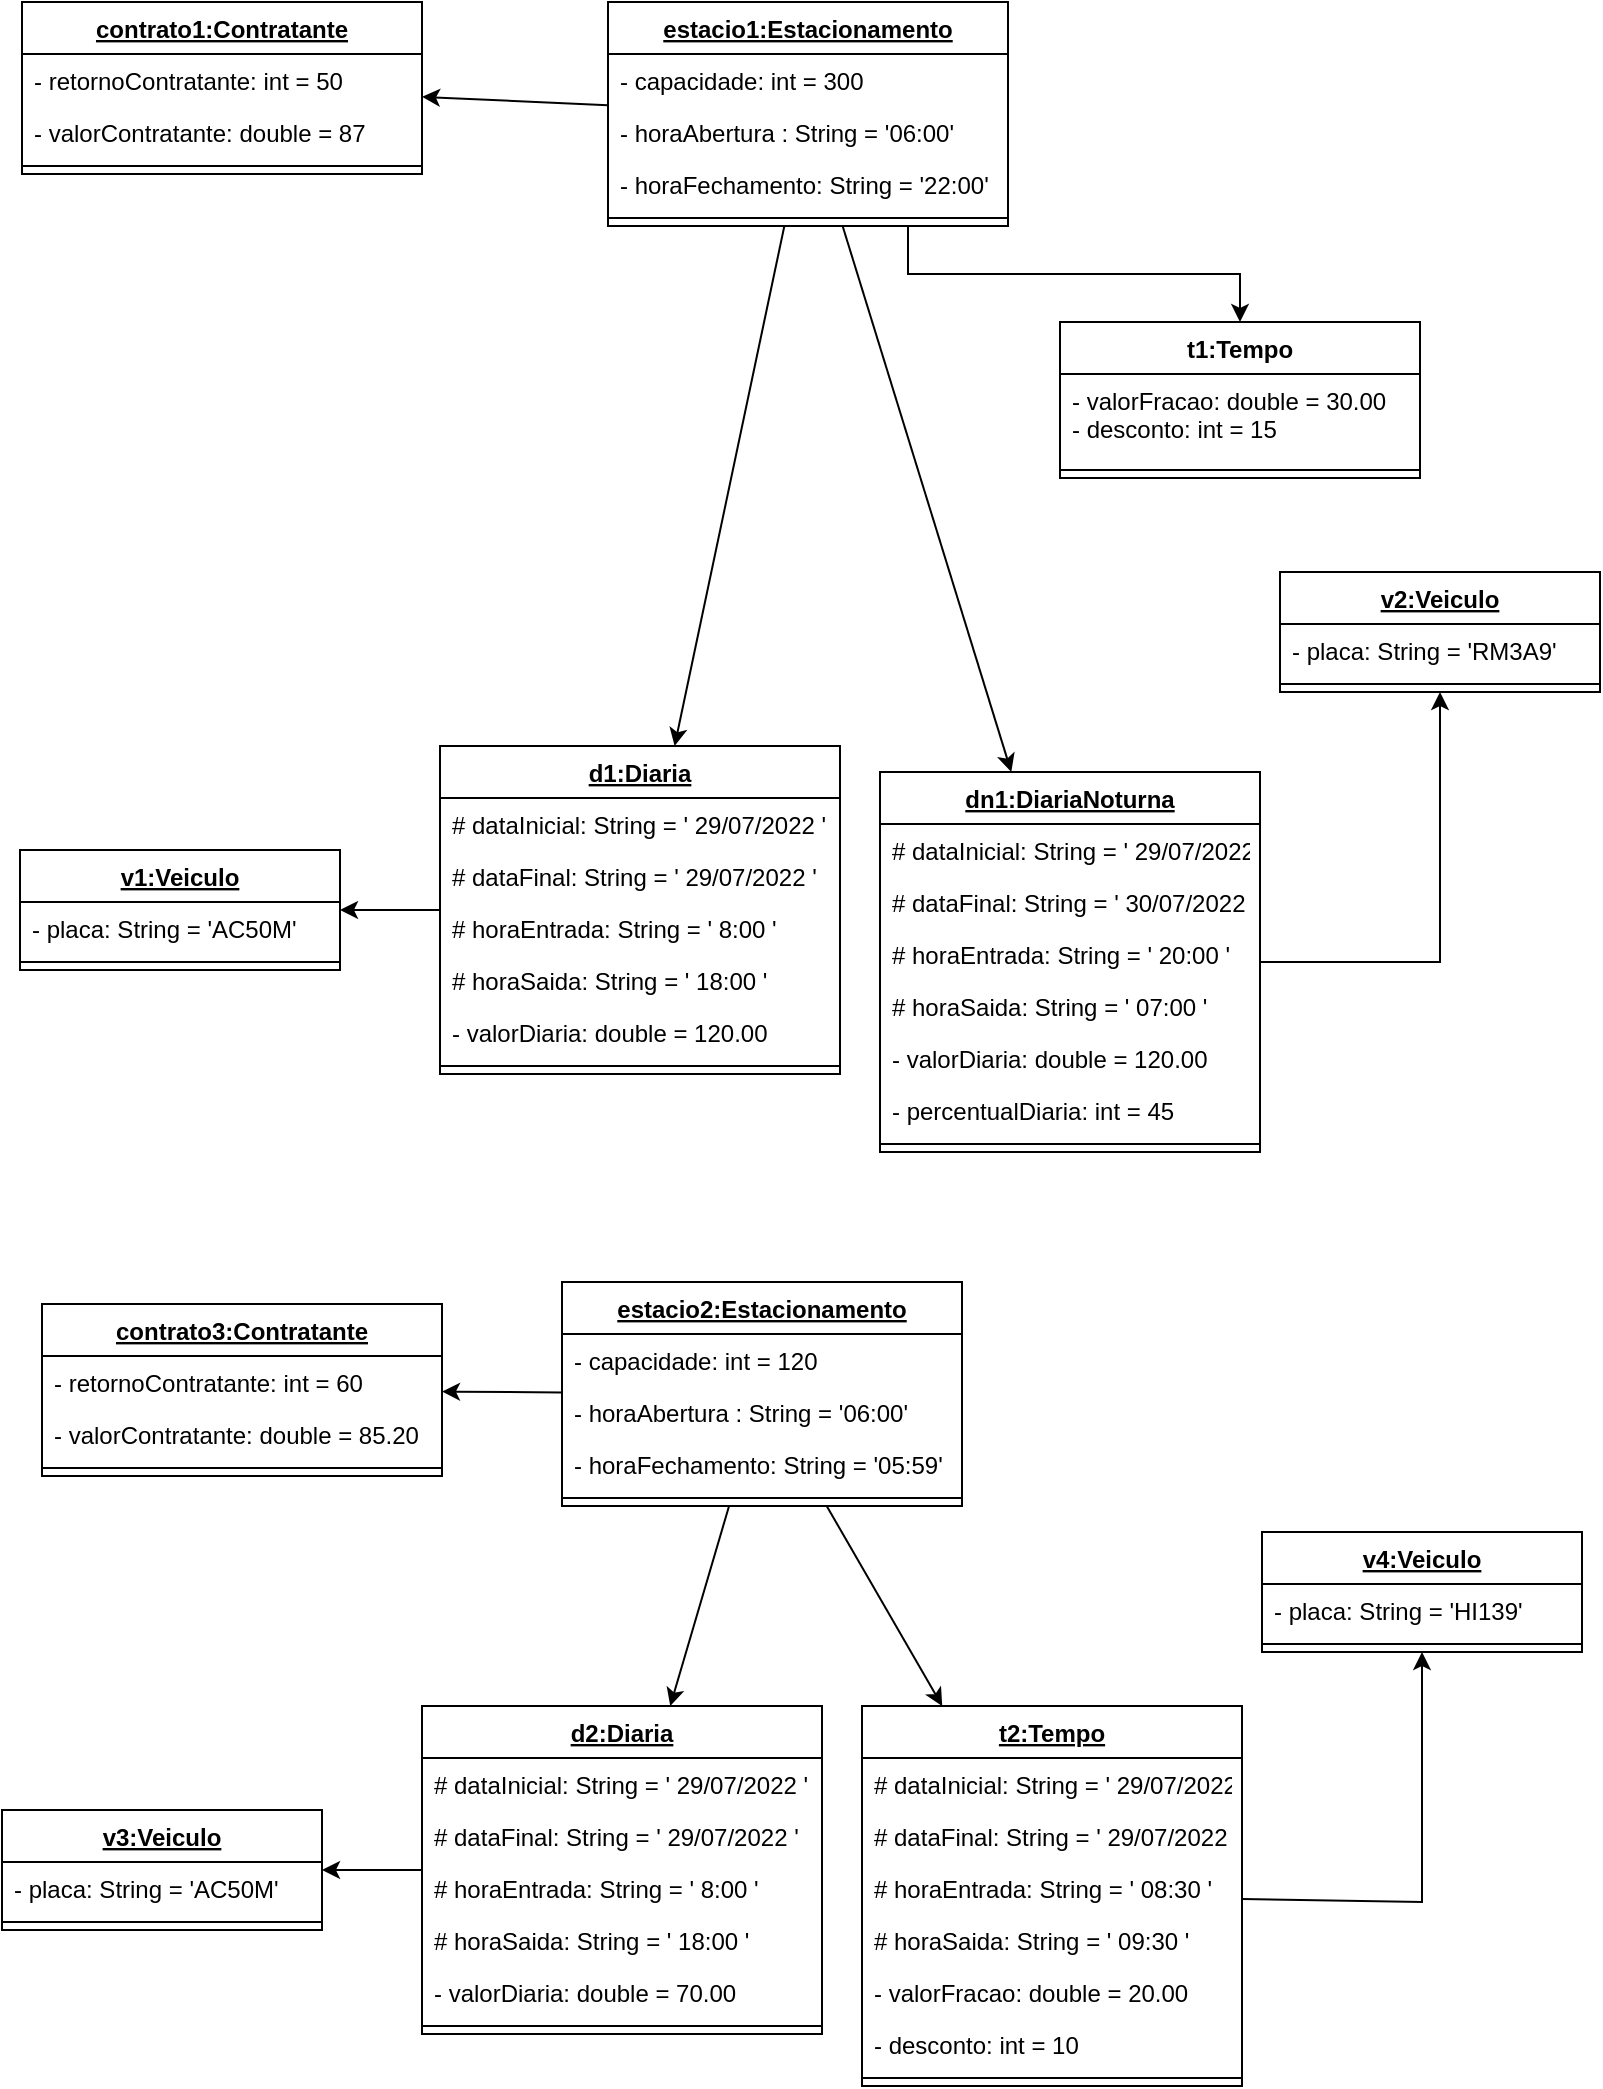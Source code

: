 <mxfile version="20.2.1" type="device"><diagram id="C5RBs43oDa-KdzZeNtuy" name="Page-1"><mxGraphModel dx="868" dy="-701" grid="1" gridSize="10" guides="1" tooltips="1" connect="1" arrows="1" fold="1" page="1" pageScale="1" pageWidth="827" pageHeight="1169" math="0" shadow="0"><root><mxCell id="WIyWlLk6GJQsqaUBKTNV-0"/><mxCell id="WIyWlLk6GJQsqaUBKTNV-1" parent="WIyWlLk6GJQsqaUBKTNV-0"/><mxCell id="yY0vLGb8WacWqoNhdymL-21" style="edgeStyle=orthogonalEdgeStyle;rounded=0;orthogonalLoop=1;jettySize=auto;html=1;exitX=0.75;exitY=1;exitDx=0;exitDy=0;entryX=0.5;entryY=0;entryDx=0;entryDy=0;" edge="1" parent="WIyWlLk6GJQsqaUBKTNV-1" source="oDm-lHDS52OU1AJHAM5z-78" target="yY0vLGb8WacWqoNhdymL-14"><mxGeometry relative="1" as="geometry"/></mxCell><mxCell id="oDm-lHDS52OU1AJHAM5z-78" value="estacio1:Estacionamento" style="swimlane;fontStyle=5;align=center;verticalAlign=top;childLayout=stackLayout;horizontal=1;startSize=26;horizontalStack=0;resizeParent=1;resizeParentMax=0;resizeLast=0;collapsible=1;marginBottom=0;" parent="WIyWlLk6GJQsqaUBKTNV-1" vertex="1"><mxGeometry x="314" y="1240" width="200" height="112" as="geometry"/></mxCell><mxCell id="oDm-lHDS52OU1AJHAM5z-79" value="- capacidade: int = 300" style="text;strokeColor=none;fillColor=none;align=left;verticalAlign=top;spacingLeft=4;spacingRight=4;overflow=hidden;rotatable=0;points=[[0,0.5],[1,0.5]];portConstraint=eastwest;" parent="oDm-lHDS52OU1AJHAM5z-78" vertex="1"><mxGeometry y="26" width="200" height="26" as="geometry"/></mxCell><mxCell id="oDm-lHDS52OU1AJHAM5z-80" value="- horaAbertura : String = '06:00'" style="text;strokeColor=none;fillColor=none;align=left;verticalAlign=top;spacingLeft=4;spacingRight=4;overflow=hidden;rotatable=0;points=[[0,0.5],[1,0.5]];portConstraint=eastwest;" parent="oDm-lHDS52OU1AJHAM5z-78" vertex="1"><mxGeometry y="52" width="200" height="26" as="geometry"/></mxCell><mxCell id="oDm-lHDS52OU1AJHAM5z-81" value="- horaFechamento: String = '22:00'" style="text;strokeColor=none;fillColor=none;align=left;verticalAlign=top;spacingLeft=4;spacingRight=4;overflow=hidden;rotatable=0;points=[[0,0.5],[1,0.5]];portConstraint=eastwest;" parent="oDm-lHDS52OU1AJHAM5z-78" vertex="1"><mxGeometry y="78" width="200" height="26" as="geometry"/></mxCell><mxCell id="oDm-lHDS52OU1AJHAM5z-82" value="" style="line;strokeWidth=1;fillColor=none;align=left;verticalAlign=middle;spacingTop=-1;spacingLeft=3;spacingRight=3;rotatable=0;labelPosition=right;points=[];portConstraint=eastwest;" parent="oDm-lHDS52OU1AJHAM5z-78" vertex="1"><mxGeometry y="104" width="200" height="8" as="geometry"/></mxCell><mxCell id="oDm-lHDS52OU1AJHAM5z-83" value="contrato1:Contratante" style="swimlane;fontStyle=5;align=center;verticalAlign=top;childLayout=stackLayout;horizontal=1;startSize=26;horizontalStack=0;resizeParent=1;resizeParentMax=0;resizeLast=0;collapsible=1;marginBottom=0;" parent="WIyWlLk6GJQsqaUBKTNV-1" vertex="1"><mxGeometry x="21" y="1240" width="200" height="86" as="geometry"/></mxCell><mxCell id="oDm-lHDS52OU1AJHAM5z-84" value="- retornoContratante: int = 50" style="text;strokeColor=none;fillColor=none;align=left;verticalAlign=top;spacingLeft=4;spacingRight=4;overflow=hidden;rotatable=0;points=[[0,0.5],[1,0.5]];portConstraint=eastwest;" parent="oDm-lHDS52OU1AJHAM5z-83" vertex="1"><mxGeometry y="26" width="200" height="26" as="geometry"/></mxCell><mxCell id="oDm-lHDS52OU1AJHAM5z-85" value="- valorContratante: double = 87" style="text;strokeColor=none;fillColor=none;align=left;verticalAlign=top;spacingLeft=4;spacingRight=4;overflow=hidden;rotatable=0;points=[[0,0.5],[1,0.5]];portConstraint=eastwest;" parent="oDm-lHDS52OU1AJHAM5z-83" vertex="1"><mxGeometry y="52" width="200" height="26" as="geometry"/></mxCell><mxCell id="oDm-lHDS52OU1AJHAM5z-86" value="" style="line;strokeWidth=1;fillColor=none;align=left;verticalAlign=middle;spacingTop=-1;spacingLeft=3;spacingRight=3;rotatable=0;labelPosition=right;points=[];portConstraint=eastwest;" parent="oDm-lHDS52OU1AJHAM5z-83" vertex="1"><mxGeometry y="78" width="200" height="8" as="geometry"/></mxCell><mxCell id="oDm-lHDS52OU1AJHAM5z-87" value="" style="endArrow=classic;html=1;rounded=0;" parent="WIyWlLk6GJQsqaUBKTNV-1" source="oDm-lHDS52OU1AJHAM5z-78" target="oDm-lHDS52OU1AJHAM5z-83" edge="1"><mxGeometry width="50" height="50" relative="1" as="geometry"><mxPoint x="400" y="1485" as="sourcePoint"/><mxPoint x="450" y="1435" as="targetPoint"/></mxGeometry></mxCell><mxCell id="oDm-lHDS52OU1AJHAM5z-88" value="v1:Veiculo" style="swimlane;fontStyle=5;align=center;verticalAlign=top;childLayout=stackLayout;horizontal=1;startSize=26;horizontalStack=0;resizeParent=1;resizeParentMax=0;resizeLast=0;collapsible=1;marginBottom=0;" parent="WIyWlLk6GJQsqaUBKTNV-1" vertex="1"><mxGeometry x="20" y="1664" width="160" height="60" as="geometry"/></mxCell><mxCell id="oDm-lHDS52OU1AJHAM5z-89" value="- placa: String = 'AC50M'" style="text;strokeColor=none;fillColor=none;align=left;verticalAlign=top;spacingLeft=4;spacingRight=4;overflow=hidden;rotatable=0;points=[[0,0.5],[1,0.5]];portConstraint=eastwest;" parent="oDm-lHDS52OU1AJHAM5z-88" vertex="1"><mxGeometry y="26" width="160" height="26" as="geometry"/></mxCell><mxCell id="oDm-lHDS52OU1AJHAM5z-90" value="" style="line;strokeWidth=1;fillColor=none;align=left;verticalAlign=middle;spacingTop=-1;spacingLeft=3;spacingRight=3;rotatable=0;labelPosition=right;points=[];portConstraint=eastwest;" parent="oDm-lHDS52OU1AJHAM5z-88" vertex="1"><mxGeometry y="52" width="160" height="8" as="geometry"/></mxCell><mxCell id="oDm-lHDS52OU1AJHAM5z-91" value="v2:Veiculo" style="swimlane;fontStyle=5;align=center;verticalAlign=top;childLayout=stackLayout;horizontal=1;startSize=26;horizontalStack=0;resizeParent=1;resizeParentMax=0;resizeLast=0;collapsible=1;marginBottom=0;" parent="WIyWlLk6GJQsqaUBKTNV-1" vertex="1"><mxGeometry x="650" y="1525" width="160" height="60" as="geometry"/></mxCell><mxCell id="oDm-lHDS52OU1AJHAM5z-92" value="- placa: String = 'RM3A9'" style="text;strokeColor=none;fillColor=none;align=left;verticalAlign=top;spacingLeft=4;spacingRight=4;overflow=hidden;rotatable=0;points=[[0,0.5],[1,0.5]];portConstraint=eastwest;" parent="oDm-lHDS52OU1AJHAM5z-91" vertex="1"><mxGeometry y="26" width="160" height="26" as="geometry"/></mxCell><mxCell id="oDm-lHDS52OU1AJHAM5z-93" value="" style="line;strokeWidth=1;fillColor=none;align=left;verticalAlign=middle;spacingTop=-1;spacingLeft=3;spacingRight=3;rotatable=0;labelPosition=right;points=[];portConstraint=eastwest;" parent="oDm-lHDS52OU1AJHAM5z-91" vertex="1"><mxGeometry y="52" width="160" height="8" as="geometry"/></mxCell><mxCell id="oDm-lHDS52OU1AJHAM5z-94" value="d1:Diaria" style="swimlane;fontStyle=5;align=center;verticalAlign=top;childLayout=stackLayout;horizontal=1;startSize=26;horizontalStack=0;resizeParent=1;resizeParentMax=0;resizeLast=0;collapsible=1;marginBottom=0;" parent="WIyWlLk6GJQsqaUBKTNV-1" vertex="1"><mxGeometry x="230" y="1612" width="200" height="164" as="geometry"/></mxCell><mxCell id="oDm-lHDS52OU1AJHAM5z-95" value="# dataInicial: String = ' 29/07/2022 '" style="text;strokeColor=none;fillColor=none;align=left;verticalAlign=top;spacingLeft=4;spacingRight=4;overflow=hidden;rotatable=0;points=[[0,0.5],[1,0.5]];portConstraint=eastwest;" parent="oDm-lHDS52OU1AJHAM5z-94" vertex="1"><mxGeometry y="26" width="200" height="26" as="geometry"/></mxCell><mxCell id="oDm-lHDS52OU1AJHAM5z-96" value="# dataFinal: String = ' 29/07/2022 '" style="text;strokeColor=none;fillColor=none;align=left;verticalAlign=top;spacingLeft=4;spacingRight=4;overflow=hidden;rotatable=0;points=[[0,0.5],[1,0.5]];portConstraint=eastwest;" parent="oDm-lHDS52OU1AJHAM5z-94" vertex="1"><mxGeometry y="52" width="200" height="26" as="geometry"/></mxCell><mxCell id="oDm-lHDS52OU1AJHAM5z-97" value="# horaEntrada: String = ' 8:00 '" style="text;strokeColor=none;fillColor=none;align=left;verticalAlign=top;spacingLeft=4;spacingRight=4;overflow=hidden;rotatable=0;points=[[0,0.5],[1,0.5]];portConstraint=eastwest;" parent="oDm-lHDS52OU1AJHAM5z-94" vertex="1"><mxGeometry y="78" width="200" height="26" as="geometry"/></mxCell><mxCell id="oDm-lHDS52OU1AJHAM5z-98" value="# horaSaida: String = ' 18:00 ' " style="text;strokeColor=none;fillColor=none;align=left;verticalAlign=top;spacingLeft=4;spacingRight=4;overflow=hidden;rotatable=0;points=[[0,0.5],[1,0.5]];portConstraint=eastwest;" parent="oDm-lHDS52OU1AJHAM5z-94" vertex="1"><mxGeometry y="104" width="200" height="26" as="geometry"/></mxCell><mxCell id="oDm-lHDS52OU1AJHAM5z-99" value="- valorDiaria: double = 120.00" style="text;strokeColor=none;fillColor=none;align=left;verticalAlign=top;spacingLeft=4;spacingRight=4;overflow=hidden;rotatable=0;points=[[0,0.5],[1,0.5]];portConstraint=eastwest;" parent="oDm-lHDS52OU1AJHAM5z-94" vertex="1"><mxGeometry y="130" width="200" height="26" as="geometry"/></mxCell><mxCell id="oDm-lHDS52OU1AJHAM5z-100" value="" style="line;strokeWidth=1;fillColor=none;align=left;verticalAlign=middle;spacingTop=-1;spacingLeft=3;spacingRight=3;rotatable=0;labelPosition=right;points=[];portConstraint=eastwest;" parent="oDm-lHDS52OU1AJHAM5z-94" vertex="1"><mxGeometry y="156" width="200" height="8" as="geometry"/></mxCell><mxCell id="oDm-lHDS52OU1AJHAM5z-101" value="dn1:DiariaNoturna" style="swimlane;fontStyle=5;align=center;verticalAlign=top;childLayout=stackLayout;horizontal=1;startSize=26;horizontalStack=0;resizeParent=1;resizeParentMax=0;resizeLast=0;collapsible=1;marginBottom=0;" parent="WIyWlLk6GJQsqaUBKTNV-1" vertex="1"><mxGeometry x="450" y="1625" width="190" height="190" as="geometry"/></mxCell><mxCell id="oDm-lHDS52OU1AJHAM5z-102" value="# dataInicial: String = ' 29/07/2022 '" style="text;strokeColor=none;fillColor=none;align=left;verticalAlign=top;spacingLeft=4;spacingRight=4;overflow=hidden;rotatable=0;points=[[0,0.5],[1,0.5]];portConstraint=eastwest;" parent="oDm-lHDS52OU1AJHAM5z-101" vertex="1"><mxGeometry y="26" width="190" height="26" as="geometry"/></mxCell><mxCell id="oDm-lHDS52OU1AJHAM5z-103" value="# dataFinal: String = ' 30/07/2022 '" style="text;strokeColor=none;fillColor=none;align=left;verticalAlign=top;spacingLeft=4;spacingRight=4;overflow=hidden;rotatable=0;points=[[0,0.5],[1,0.5]];portConstraint=eastwest;" parent="oDm-lHDS52OU1AJHAM5z-101" vertex="1"><mxGeometry y="52" width="190" height="26" as="geometry"/></mxCell><mxCell id="oDm-lHDS52OU1AJHAM5z-104" value="# horaEntrada: String = ' 20:00 '" style="text;strokeColor=none;fillColor=none;align=left;verticalAlign=top;spacingLeft=4;spacingRight=4;overflow=hidden;rotatable=0;points=[[0,0.5],[1,0.5]];portConstraint=eastwest;" parent="oDm-lHDS52OU1AJHAM5z-101" vertex="1"><mxGeometry y="78" width="190" height="26" as="geometry"/></mxCell><mxCell id="oDm-lHDS52OU1AJHAM5z-105" value="# horaSaida: String = ' 07:00 '" style="text;strokeColor=none;fillColor=none;align=left;verticalAlign=top;spacingLeft=4;spacingRight=4;overflow=hidden;rotatable=0;points=[[0,0.5],[1,0.5]];portConstraint=eastwest;" parent="oDm-lHDS52OU1AJHAM5z-101" vertex="1"><mxGeometry y="104" width="190" height="26" as="geometry"/></mxCell><mxCell id="oDm-lHDS52OU1AJHAM5z-106" value="- valorDiaria: double = 120.00" style="text;strokeColor=none;fillColor=none;align=left;verticalAlign=top;spacingLeft=4;spacingRight=4;overflow=hidden;rotatable=0;points=[[0,0.5],[1,0.5]];portConstraint=eastwest;" parent="oDm-lHDS52OU1AJHAM5z-101" vertex="1"><mxGeometry y="130" width="190" height="26" as="geometry"/></mxCell><mxCell id="oDm-lHDS52OU1AJHAM5z-107" value="- percentualDiaria: int = 45" style="text;strokeColor=none;fillColor=none;align=left;verticalAlign=top;spacingLeft=4;spacingRight=4;overflow=hidden;rotatable=0;points=[[0,0.5],[1,0.5]];portConstraint=eastwest;" parent="oDm-lHDS52OU1AJHAM5z-101" vertex="1"><mxGeometry y="156" width="190" height="26" as="geometry"/></mxCell><mxCell id="oDm-lHDS52OU1AJHAM5z-108" value="" style="line;strokeWidth=1;fillColor=none;align=left;verticalAlign=middle;spacingTop=-1;spacingLeft=3;spacingRight=3;rotatable=0;labelPosition=right;points=[];portConstraint=eastwest;" parent="oDm-lHDS52OU1AJHAM5z-101" vertex="1"><mxGeometry y="182" width="190" height="8" as="geometry"/></mxCell><mxCell id="oDm-lHDS52OU1AJHAM5z-109" value="" style="endArrow=classic;html=1;rounded=0;" parent="WIyWlLk6GJQsqaUBKTNV-1" source="oDm-lHDS52OU1AJHAM5z-94" target="oDm-lHDS52OU1AJHAM5z-88" edge="1"><mxGeometry width="50" height="50" relative="1" as="geometry"><mxPoint x="390" y="1675" as="sourcePoint"/><mxPoint x="440" y="1625" as="targetPoint"/></mxGeometry></mxCell><mxCell id="oDm-lHDS52OU1AJHAM5z-110" value="" style="endArrow=classic;html=1;rounded=0;" parent="WIyWlLk6GJQsqaUBKTNV-1" source="oDm-lHDS52OU1AJHAM5z-101" target="oDm-lHDS52OU1AJHAM5z-91" edge="1"><mxGeometry width="50" height="50" relative="1" as="geometry"><mxPoint x="320" y="1825" as="sourcePoint"/><mxPoint x="370" y="1775" as="targetPoint"/><Array as="points"><mxPoint x="730" y="1720"/></Array></mxGeometry></mxCell><mxCell id="oDm-lHDS52OU1AJHAM5z-111" value="" style="endArrow=classic;html=1;rounded=0;" parent="WIyWlLk6GJQsqaUBKTNV-1" source="oDm-lHDS52OU1AJHAM5z-78" target="oDm-lHDS52OU1AJHAM5z-94" edge="1"><mxGeometry width="50" height="50" relative="1" as="geometry"><mxPoint x="340" y="1515" as="sourcePoint"/><mxPoint x="460" y="1595" as="targetPoint"/></mxGeometry></mxCell><mxCell id="oDm-lHDS52OU1AJHAM5z-112" value="" style="endArrow=classic;html=1;rounded=0;" parent="WIyWlLk6GJQsqaUBKTNV-1" source="oDm-lHDS52OU1AJHAM5z-78" target="oDm-lHDS52OU1AJHAM5z-101" edge="1"><mxGeometry width="50" height="50" relative="1" as="geometry"><mxPoint x="410" y="1645" as="sourcePoint"/><mxPoint x="460" y="1595" as="targetPoint"/></mxGeometry></mxCell><mxCell id="oDm-lHDS52OU1AJHAM5z-113" value="estacio2:Estacionamento" style="swimlane;fontStyle=5;align=center;verticalAlign=top;childLayout=stackLayout;horizontal=1;startSize=26;horizontalStack=0;resizeParent=1;resizeParentMax=0;resizeLast=0;collapsible=1;marginBottom=0;" parent="WIyWlLk6GJQsqaUBKTNV-1" vertex="1"><mxGeometry x="291" y="1880" width="200" height="112" as="geometry"/></mxCell><mxCell id="oDm-lHDS52OU1AJHAM5z-114" value="- capacidade: int = 120" style="text;strokeColor=none;fillColor=none;align=left;verticalAlign=top;spacingLeft=4;spacingRight=4;overflow=hidden;rotatable=0;points=[[0,0.5],[1,0.5]];portConstraint=eastwest;" parent="oDm-lHDS52OU1AJHAM5z-113" vertex="1"><mxGeometry y="26" width="200" height="26" as="geometry"/></mxCell><mxCell id="oDm-lHDS52OU1AJHAM5z-115" value="- horaAbertura : String = '06:00'" style="text;strokeColor=none;fillColor=none;align=left;verticalAlign=top;spacingLeft=4;spacingRight=4;overflow=hidden;rotatable=0;points=[[0,0.5],[1,0.5]];portConstraint=eastwest;" parent="oDm-lHDS52OU1AJHAM5z-113" vertex="1"><mxGeometry y="52" width="200" height="26" as="geometry"/></mxCell><mxCell id="oDm-lHDS52OU1AJHAM5z-116" value="- horaFechamento: String = '05:59'" style="text;strokeColor=none;fillColor=none;align=left;verticalAlign=top;spacingLeft=4;spacingRight=4;overflow=hidden;rotatable=0;points=[[0,0.5],[1,0.5]];portConstraint=eastwest;" parent="oDm-lHDS52OU1AJHAM5z-113" vertex="1"><mxGeometry y="78" width="200" height="26" as="geometry"/></mxCell><mxCell id="oDm-lHDS52OU1AJHAM5z-117" value="" style="line;strokeWidth=1;fillColor=none;align=left;verticalAlign=middle;spacingTop=-1;spacingLeft=3;spacingRight=3;rotatable=0;labelPosition=right;points=[];portConstraint=eastwest;" parent="oDm-lHDS52OU1AJHAM5z-113" vertex="1"><mxGeometry y="104" width="200" height="8" as="geometry"/></mxCell><mxCell id="oDm-lHDS52OU1AJHAM5z-118" value="contrato3:Contratante" style="swimlane;fontStyle=5;align=center;verticalAlign=top;childLayout=stackLayout;horizontal=1;startSize=26;horizontalStack=0;resizeParent=1;resizeParentMax=0;resizeLast=0;collapsible=1;marginBottom=0;" parent="WIyWlLk6GJQsqaUBKTNV-1" vertex="1"><mxGeometry x="31" y="1891" width="200" height="86" as="geometry"/></mxCell><mxCell id="oDm-lHDS52OU1AJHAM5z-119" value="- retornoContratante: int = 60" style="text;strokeColor=none;fillColor=none;align=left;verticalAlign=top;spacingLeft=4;spacingRight=4;overflow=hidden;rotatable=0;points=[[0,0.5],[1,0.5]];portConstraint=eastwest;" parent="oDm-lHDS52OU1AJHAM5z-118" vertex="1"><mxGeometry y="26" width="200" height="26" as="geometry"/></mxCell><mxCell id="oDm-lHDS52OU1AJHAM5z-120" value="- valorContratante: double = 85.20" style="text;strokeColor=none;fillColor=none;align=left;verticalAlign=top;spacingLeft=4;spacingRight=4;overflow=hidden;rotatable=0;points=[[0,0.5],[1,0.5]];portConstraint=eastwest;" parent="oDm-lHDS52OU1AJHAM5z-118" vertex="1"><mxGeometry y="52" width="200" height="26" as="geometry"/></mxCell><mxCell id="oDm-lHDS52OU1AJHAM5z-121" value="" style="line;strokeWidth=1;fillColor=none;align=left;verticalAlign=middle;spacingTop=-1;spacingLeft=3;spacingRight=3;rotatable=0;labelPosition=right;points=[];portConstraint=eastwest;" parent="oDm-lHDS52OU1AJHAM5z-118" vertex="1"><mxGeometry y="78" width="200" height="8" as="geometry"/></mxCell><mxCell id="oDm-lHDS52OU1AJHAM5z-122" value="" style="endArrow=classic;html=1;rounded=0;" parent="WIyWlLk6GJQsqaUBKTNV-1" source="oDm-lHDS52OU1AJHAM5z-113" target="oDm-lHDS52OU1AJHAM5z-118" edge="1"><mxGeometry width="50" height="50" relative="1" as="geometry"><mxPoint x="391" y="1965" as="sourcePoint"/><mxPoint x="441" y="1915" as="targetPoint"/></mxGeometry></mxCell><mxCell id="oDm-lHDS52OU1AJHAM5z-123" value="v3:Veiculo" style="swimlane;fontStyle=5;align=center;verticalAlign=top;childLayout=stackLayout;horizontal=1;startSize=26;horizontalStack=0;resizeParent=1;resizeParentMax=0;resizeLast=0;collapsible=1;marginBottom=0;" parent="WIyWlLk6GJQsqaUBKTNV-1" vertex="1"><mxGeometry x="11" y="2144" width="160" height="60" as="geometry"/></mxCell><mxCell id="oDm-lHDS52OU1AJHAM5z-124" value="- placa: String = 'AC50M'" style="text;strokeColor=none;fillColor=none;align=left;verticalAlign=top;spacingLeft=4;spacingRight=4;overflow=hidden;rotatable=0;points=[[0,0.5],[1,0.5]];portConstraint=eastwest;" parent="oDm-lHDS52OU1AJHAM5z-123" vertex="1"><mxGeometry y="26" width="160" height="26" as="geometry"/></mxCell><mxCell id="oDm-lHDS52OU1AJHAM5z-125" value="" style="line;strokeWidth=1;fillColor=none;align=left;verticalAlign=middle;spacingTop=-1;spacingLeft=3;spacingRight=3;rotatable=0;labelPosition=right;points=[];portConstraint=eastwest;" parent="oDm-lHDS52OU1AJHAM5z-123" vertex="1"><mxGeometry y="52" width="160" height="8" as="geometry"/></mxCell><mxCell id="oDm-lHDS52OU1AJHAM5z-126" value="v4:Veiculo" style="swimlane;fontStyle=5;align=center;verticalAlign=top;childLayout=stackLayout;horizontal=1;startSize=26;horizontalStack=0;resizeParent=1;resizeParentMax=0;resizeLast=0;collapsible=1;marginBottom=0;" parent="WIyWlLk6GJQsqaUBKTNV-1" vertex="1"><mxGeometry x="641" y="2005" width="160" height="60" as="geometry"/></mxCell><mxCell id="oDm-lHDS52OU1AJHAM5z-127" value="- placa: String = 'HI139'" style="text;strokeColor=none;fillColor=none;align=left;verticalAlign=top;spacingLeft=4;spacingRight=4;overflow=hidden;rotatable=0;points=[[0,0.5],[1,0.5]];portConstraint=eastwest;" parent="oDm-lHDS52OU1AJHAM5z-126" vertex="1"><mxGeometry y="26" width="160" height="26" as="geometry"/></mxCell><mxCell id="oDm-lHDS52OU1AJHAM5z-128" value="" style="line;strokeWidth=1;fillColor=none;align=left;verticalAlign=middle;spacingTop=-1;spacingLeft=3;spacingRight=3;rotatable=0;labelPosition=right;points=[];portConstraint=eastwest;" parent="oDm-lHDS52OU1AJHAM5z-126" vertex="1"><mxGeometry y="52" width="160" height="8" as="geometry"/></mxCell><mxCell id="oDm-lHDS52OU1AJHAM5z-129" value="d2:Diaria" style="swimlane;fontStyle=5;align=center;verticalAlign=top;childLayout=stackLayout;horizontal=1;startSize=26;horizontalStack=0;resizeParent=1;resizeParentMax=0;resizeLast=0;collapsible=1;marginBottom=0;" parent="WIyWlLk6GJQsqaUBKTNV-1" vertex="1"><mxGeometry x="221" y="2092" width="200" height="164" as="geometry"/></mxCell><mxCell id="oDm-lHDS52OU1AJHAM5z-130" value="# dataInicial: String = ' 29/07/2022 '" style="text;strokeColor=none;fillColor=none;align=left;verticalAlign=top;spacingLeft=4;spacingRight=4;overflow=hidden;rotatable=0;points=[[0,0.5],[1,0.5]];portConstraint=eastwest;" parent="oDm-lHDS52OU1AJHAM5z-129" vertex="1"><mxGeometry y="26" width="200" height="26" as="geometry"/></mxCell><mxCell id="oDm-lHDS52OU1AJHAM5z-131" value="# dataFinal: String = ' 29/07/2022 '" style="text;strokeColor=none;fillColor=none;align=left;verticalAlign=top;spacingLeft=4;spacingRight=4;overflow=hidden;rotatable=0;points=[[0,0.5],[1,0.5]];portConstraint=eastwest;" parent="oDm-lHDS52OU1AJHAM5z-129" vertex="1"><mxGeometry y="52" width="200" height="26" as="geometry"/></mxCell><mxCell id="oDm-lHDS52OU1AJHAM5z-132" value="# horaEntrada: String = ' 8:00 '" style="text;strokeColor=none;fillColor=none;align=left;verticalAlign=top;spacingLeft=4;spacingRight=4;overflow=hidden;rotatable=0;points=[[0,0.5],[1,0.5]];portConstraint=eastwest;" parent="oDm-lHDS52OU1AJHAM5z-129" vertex="1"><mxGeometry y="78" width="200" height="26" as="geometry"/></mxCell><mxCell id="oDm-lHDS52OU1AJHAM5z-133" value="# horaSaida: String = ' 18:00 ' " style="text;strokeColor=none;fillColor=none;align=left;verticalAlign=top;spacingLeft=4;spacingRight=4;overflow=hidden;rotatable=0;points=[[0,0.5],[1,0.5]];portConstraint=eastwest;" parent="oDm-lHDS52OU1AJHAM5z-129" vertex="1"><mxGeometry y="104" width="200" height="26" as="geometry"/></mxCell><mxCell id="oDm-lHDS52OU1AJHAM5z-134" value="- valorDiaria: double = 70.00" style="text;strokeColor=none;fillColor=none;align=left;verticalAlign=top;spacingLeft=4;spacingRight=4;overflow=hidden;rotatable=0;points=[[0,0.5],[1,0.5]];portConstraint=eastwest;" parent="oDm-lHDS52OU1AJHAM5z-129" vertex="1"><mxGeometry y="130" width="200" height="26" as="geometry"/></mxCell><mxCell id="oDm-lHDS52OU1AJHAM5z-135" value="" style="line;strokeWidth=1;fillColor=none;align=left;verticalAlign=middle;spacingTop=-1;spacingLeft=3;spacingRight=3;rotatable=0;labelPosition=right;points=[];portConstraint=eastwest;" parent="oDm-lHDS52OU1AJHAM5z-129" vertex="1"><mxGeometry y="156" width="200" height="8" as="geometry"/></mxCell><mxCell id="oDm-lHDS52OU1AJHAM5z-136" value="t2:Tempo" style="swimlane;fontStyle=5;align=center;verticalAlign=top;childLayout=stackLayout;horizontal=1;startSize=26;horizontalStack=0;resizeParent=1;resizeParentMax=0;resizeLast=0;collapsible=1;marginBottom=0;" parent="WIyWlLk6GJQsqaUBKTNV-1" vertex="1"><mxGeometry x="441" y="2092" width="190" height="190" as="geometry"/></mxCell><mxCell id="oDm-lHDS52OU1AJHAM5z-137" value="# dataInicial: String = ' 29/07/2022 '" style="text;strokeColor=none;fillColor=none;align=left;verticalAlign=top;spacingLeft=4;spacingRight=4;overflow=hidden;rotatable=0;points=[[0,0.5],[1,0.5]];portConstraint=eastwest;" parent="oDm-lHDS52OU1AJHAM5z-136" vertex="1"><mxGeometry y="26" width="190" height="26" as="geometry"/></mxCell><mxCell id="oDm-lHDS52OU1AJHAM5z-138" value="# dataFinal: String = ' 29/07/2022 '" style="text;strokeColor=none;fillColor=none;align=left;verticalAlign=top;spacingLeft=4;spacingRight=4;overflow=hidden;rotatable=0;points=[[0,0.5],[1,0.5]];portConstraint=eastwest;" parent="oDm-lHDS52OU1AJHAM5z-136" vertex="1"><mxGeometry y="52" width="190" height="26" as="geometry"/></mxCell><mxCell id="oDm-lHDS52OU1AJHAM5z-139" value="# horaEntrada: String = ' 08:30 '" style="text;strokeColor=none;fillColor=none;align=left;verticalAlign=top;spacingLeft=4;spacingRight=4;overflow=hidden;rotatable=0;points=[[0,0.5],[1,0.5]];portConstraint=eastwest;" parent="oDm-lHDS52OU1AJHAM5z-136" vertex="1"><mxGeometry y="78" width="190" height="26" as="geometry"/></mxCell><mxCell id="oDm-lHDS52OU1AJHAM5z-140" value="# horaSaida: String = ' 09:30 '" style="text;strokeColor=none;fillColor=none;align=left;verticalAlign=top;spacingLeft=4;spacingRight=4;overflow=hidden;rotatable=0;points=[[0,0.5],[1,0.5]];portConstraint=eastwest;" parent="oDm-lHDS52OU1AJHAM5z-136" vertex="1"><mxGeometry y="104" width="190" height="26" as="geometry"/></mxCell><mxCell id="oDm-lHDS52OU1AJHAM5z-141" value="- valorFracao: double = 20.00" style="text;strokeColor=none;fillColor=none;align=left;verticalAlign=top;spacingLeft=4;spacingRight=4;overflow=hidden;rotatable=0;points=[[0,0.5],[1,0.5]];portConstraint=eastwest;" parent="oDm-lHDS52OU1AJHAM5z-136" vertex="1"><mxGeometry y="130" width="190" height="26" as="geometry"/></mxCell><mxCell id="oDm-lHDS52OU1AJHAM5z-142" value="- desconto: int = 10" style="text;strokeColor=none;fillColor=none;align=left;verticalAlign=top;spacingLeft=4;spacingRight=4;overflow=hidden;rotatable=0;points=[[0,0.5],[1,0.5]];portConstraint=eastwest;" parent="oDm-lHDS52OU1AJHAM5z-136" vertex="1"><mxGeometry y="156" width="190" height="26" as="geometry"/></mxCell><mxCell id="oDm-lHDS52OU1AJHAM5z-143" value="" style="line;strokeWidth=1;fillColor=none;align=left;verticalAlign=middle;spacingTop=-1;spacingLeft=3;spacingRight=3;rotatable=0;labelPosition=right;points=[];portConstraint=eastwest;" parent="oDm-lHDS52OU1AJHAM5z-136" vertex="1"><mxGeometry y="182" width="190" height="8" as="geometry"/></mxCell><mxCell id="oDm-lHDS52OU1AJHAM5z-144" value="" style="endArrow=classic;html=1;rounded=0;" parent="WIyWlLk6GJQsqaUBKTNV-1" source="oDm-lHDS52OU1AJHAM5z-129" target="oDm-lHDS52OU1AJHAM5z-123" edge="1"><mxGeometry width="50" height="50" relative="1" as="geometry"><mxPoint x="381" y="2155" as="sourcePoint"/><mxPoint x="431" y="2105" as="targetPoint"/></mxGeometry></mxCell><mxCell id="oDm-lHDS52OU1AJHAM5z-145" value="" style="endArrow=classic;html=1;rounded=0;" parent="WIyWlLk6GJQsqaUBKTNV-1" source="oDm-lHDS52OU1AJHAM5z-136" target="oDm-lHDS52OU1AJHAM5z-126" edge="1"><mxGeometry width="50" height="50" relative="1" as="geometry"><mxPoint x="311" y="2305" as="sourcePoint"/><mxPoint x="361" y="2255" as="targetPoint"/><Array as="points"><mxPoint x="721" y="2190"/></Array></mxGeometry></mxCell><mxCell id="oDm-lHDS52OU1AJHAM5z-146" value="" style="endArrow=classic;html=1;rounded=0;" parent="WIyWlLk6GJQsqaUBKTNV-1" source="oDm-lHDS52OU1AJHAM5z-113" target="oDm-lHDS52OU1AJHAM5z-129" edge="1"><mxGeometry width="50" height="50" relative="1" as="geometry"><mxPoint x="331" y="1995" as="sourcePoint"/><mxPoint x="451" y="2075" as="targetPoint"/></mxGeometry></mxCell><mxCell id="oDm-lHDS52OU1AJHAM5z-147" value="" style="endArrow=classic;html=1;rounded=0;" parent="WIyWlLk6GJQsqaUBKTNV-1" source="oDm-lHDS52OU1AJHAM5z-113" target="oDm-lHDS52OU1AJHAM5z-136" edge="1"><mxGeometry width="50" height="50" relative="1" as="geometry"><mxPoint x="401" y="2125" as="sourcePoint"/><mxPoint x="451" y="2075" as="targetPoint"/></mxGeometry></mxCell><mxCell id="yY0vLGb8WacWqoNhdymL-14" value="t1:Tempo" style="swimlane;fontStyle=1;align=center;verticalAlign=top;childLayout=stackLayout;horizontal=1;startSize=26;horizontalStack=0;resizeParent=1;resizeParentMax=0;resizeLast=0;collapsible=1;marginBottom=0;" vertex="1" parent="WIyWlLk6GJQsqaUBKTNV-1"><mxGeometry x="540" y="1400" width="180" height="78" as="geometry"/></mxCell><mxCell id="yY0vLGb8WacWqoNhdymL-15" value="- valorFracao: double = 30.00&#xA;- desconto: int = 15&#xA;" style="text;strokeColor=none;fillColor=none;align=left;verticalAlign=top;spacingLeft=4;spacingRight=4;overflow=hidden;rotatable=0;points=[[0,0.5],[1,0.5]];portConstraint=eastwest;" vertex="1" parent="yY0vLGb8WacWqoNhdymL-14"><mxGeometry y="26" width="180" height="44" as="geometry"/></mxCell><mxCell id="yY0vLGb8WacWqoNhdymL-16" value="" style="line;strokeWidth=1;fillColor=none;align=left;verticalAlign=middle;spacingTop=-1;spacingLeft=3;spacingRight=3;rotatable=0;labelPosition=right;points=[];portConstraint=eastwest;" vertex="1" parent="yY0vLGb8WacWqoNhdymL-14"><mxGeometry y="70" width="180" height="8" as="geometry"/></mxCell></root></mxGraphModel></diagram></mxfile>